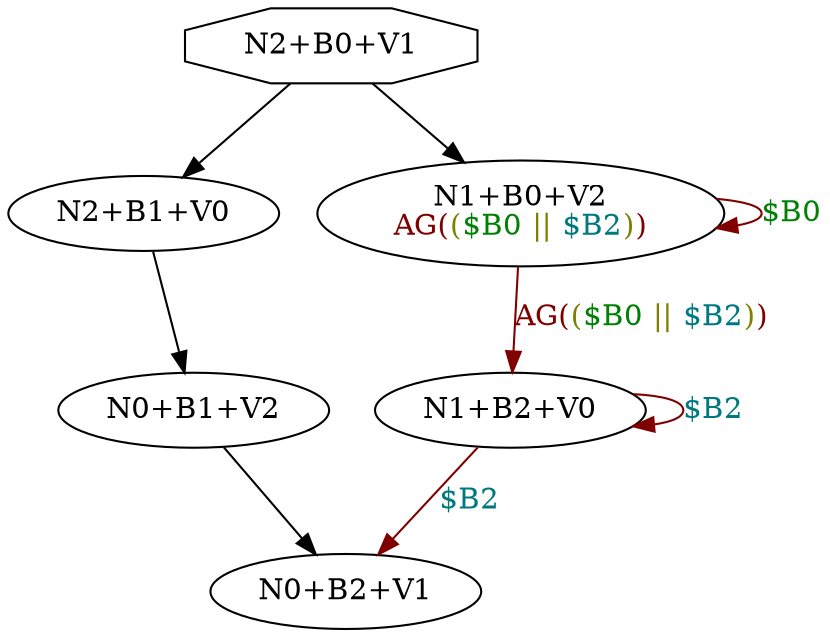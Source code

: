 digraph system {
N0 [label=<N2+B0+V1>,shape=octagon]
N1 [label=<N2+B1+V0>]
N2 [label=<N0+B1+V2>]
N3 [label=<N0+B2+V1>]
N4 [label=<N1+B0+V2<BR/><FONT COLOR="0.0 1 0.5">AG(<FONT COLOR="0.17 1 0.5">(<FONT COLOR="0.34 1 0.5">$B0</FONT> || <FONT COLOR="0.51 1 0.5">$B2</FONT>)</FONT>)</FONT>>]
N5 [label=<N1+B2+V0>]
N0 -> N1
N0 -> N4
N1 -> N2
N2 -> N3
N5 -> N3 [color="0.0 1 0.5",label=<<FONT COLOR="0.51 1 0.5">$B2</FONT>>]
N5 -> N5 [color="0.0 1 0.5",label=<<FONT COLOR="0.51 1 0.5">$B2</FONT>>]
N4 -> N5 [color="0.0 1 0.5",label=<<FONT COLOR="0.0 1 0.5">AG(<FONT COLOR="0.17 1 0.5">(<FONT COLOR="0.34 1 0.5">$B0</FONT> || <FONT COLOR="0.51 1 0.5">$B2</FONT>)</FONT>)</FONT>>]
N4 -> N4 [color="0.0 1 0.5",label=<<FONT COLOR="0.34 1 0.5">$B0</FONT>>]
}
